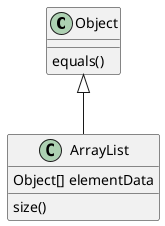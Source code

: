 @startuml
Object <|-- ArrayList

Object : equals()
ArrayList : Object[] elementData
ArrayList : size()
skinparam backgroundcolor transparent
@enduml
